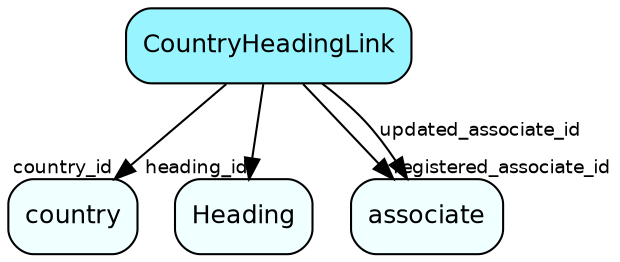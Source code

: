 digraph CountryHeadingLink  {
node [shape = box style="rounded, filled" fontname = "Helvetica" fontsize = "12" ]
edge [fontname = "Helvetica" fontsize = "9"]

CountryHeadingLink[fillcolor = "cadetblue1"]
country[fillcolor = "azure1"]
Heading[fillcolor = "azure1"]
associate[fillcolor = "azure1"]
CountryHeadingLink -> country [headlabel = "country_id"]
CountryHeadingLink -> Heading [headlabel = "heading_id"]
CountryHeadingLink -> associate [headlabel = "registered_associate_id"]
CountryHeadingLink -> associate [label = "updated_associate_id"]
}
